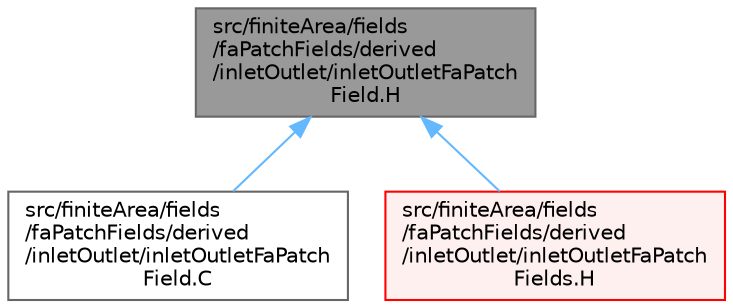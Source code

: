 digraph "src/finiteArea/fields/faPatchFields/derived/inletOutlet/inletOutletFaPatchField.H"
{
 // LATEX_PDF_SIZE
  bgcolor="transparent";
  edge [fontname=Helvetica,fontsize=10,labelfontname=Helvetica,labelfontsize=10];
  node [fontname=Helvetica,fontsize=10,shape=box,height=0.2,width=0.4];
  Node1 [id="Node000001",label="src/finiteArea/fields\l/faPatchFields/derived\l/inletOutlet/inletOutletFaPatch\lField.H",height=0.2,width=0.4,color="gray40", fillcolor="grey60", style="filled", fontcolor="black",tooltip=" "];
  Node1 -> Node2 [id="edge1_Node000001_Node000002",dir="back",color="steelblue1",style="solid",tooltip=" "];
  Node2 [id="Node000002",label="src/finiteArea/fields\l/faPatchFields/derived\l/inletOutlet/inletOutletFaPatch\lField.C",height=0.2,width=0.4,color="grey40", fillcolor="white", style="filled",URL="$inletOutletFaPatchField_8C.html",tooltip=" "];
  Node1 -> Node3 [id="edge2_Node000001_Node000003",dir="back",color="steelblue1",style="solid",tooltip=" "];
  Node3 [id="Node000003",label="src/finiteArea/fields\l/faPatchFields/derived\l/inletOutlet/inletOutletFaPatch\lFields.H",height=0.2,width=0.4,color="red", fillcolor="#FFF0F0", style="filled",URL="$inletOutletFaPatchFields_8H.html",tooltip=" "];
}

